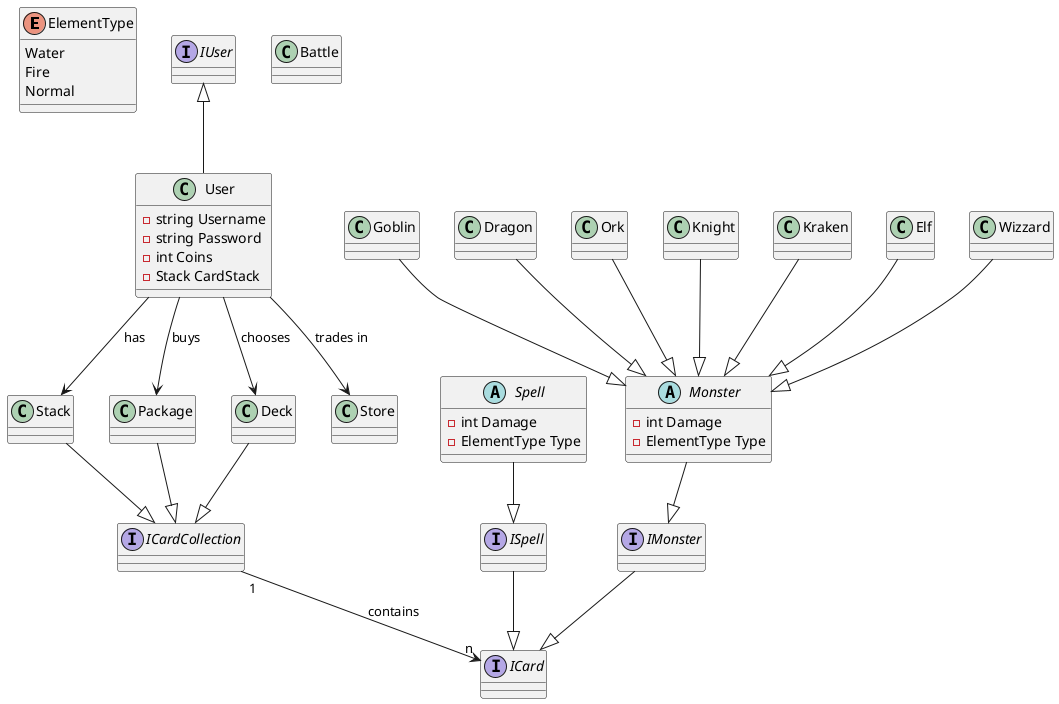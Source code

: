 @startuml Projekt: Monster Trading Card Game 

enum ElementType{
    Water
    Fire
    Normal
}

interface IUser{
    
}

class User{
    - string Username 
    - string Password
    - int Coins 
    - Stack CardStack
}
IUser <|-- User

interface ICard{

}

interface ISpell{

}
ISpell --|> ICard

interface IMonster{

}
IMonster --|> ICard

abstract class Spell{
    - int Damage
    - ElementType Type
}
Spell --|> ISpell

abstract class Monster{
    - int Damage
    - ElementType Type
}
Monster --|> IMonster

class Stack{

}
User --> Stack : has

class Package{

}
User --> Package : buys

class Deck{

}
User --> Deck : chooses

interface ICardCollection{

}
Stack --|> ICardCollection
Package --|> ICardCollection
Deck --|> ICardCollection
ICardCollection "1" --> "n" ICard : contains

class Store{

}
User --> Store : trades in


class Battle{

}

class Goblin{

}
Goblin --|> Monster
class Dragon{

}
Dragon --|> Monster
class Ork{

}
Ork --|> Monster
class Knight{

}
Knight --|> Monster
class Kraken{

}
Kraken --|> Monster
class Elf{

}
Elf --|> Monster
class Wizzard{

}
Wizzard --|> Monster


@enduml
